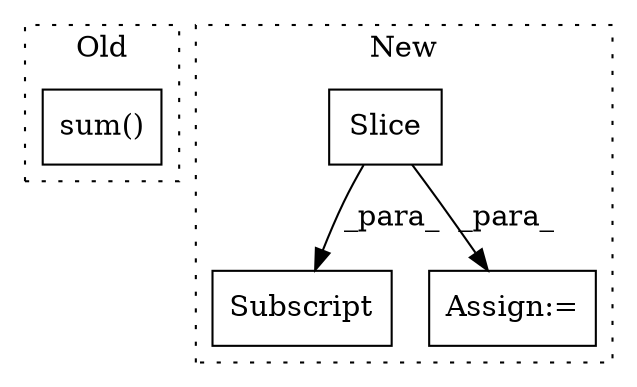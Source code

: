 digraph G {
subgraph cluster0 {
1 [label="sum()" a="75" s="7037" l="25" shape="box"];
label = "Old";
style="dotted";
}
subgraph cluster1 {
2 [label="Slice" a="80" s="6053" l="4" shape="box"];
3 [label="Subscript" a="63" s="6036,0" l="29,0" shape="box"];
4 [label="Assign:=" a="68" s="6197" l="3" shape="box"];
label = "New";
style="dotted";
}
2 -> 4 [label="_para_"];
2 -> 3 [label="_para_"];
}